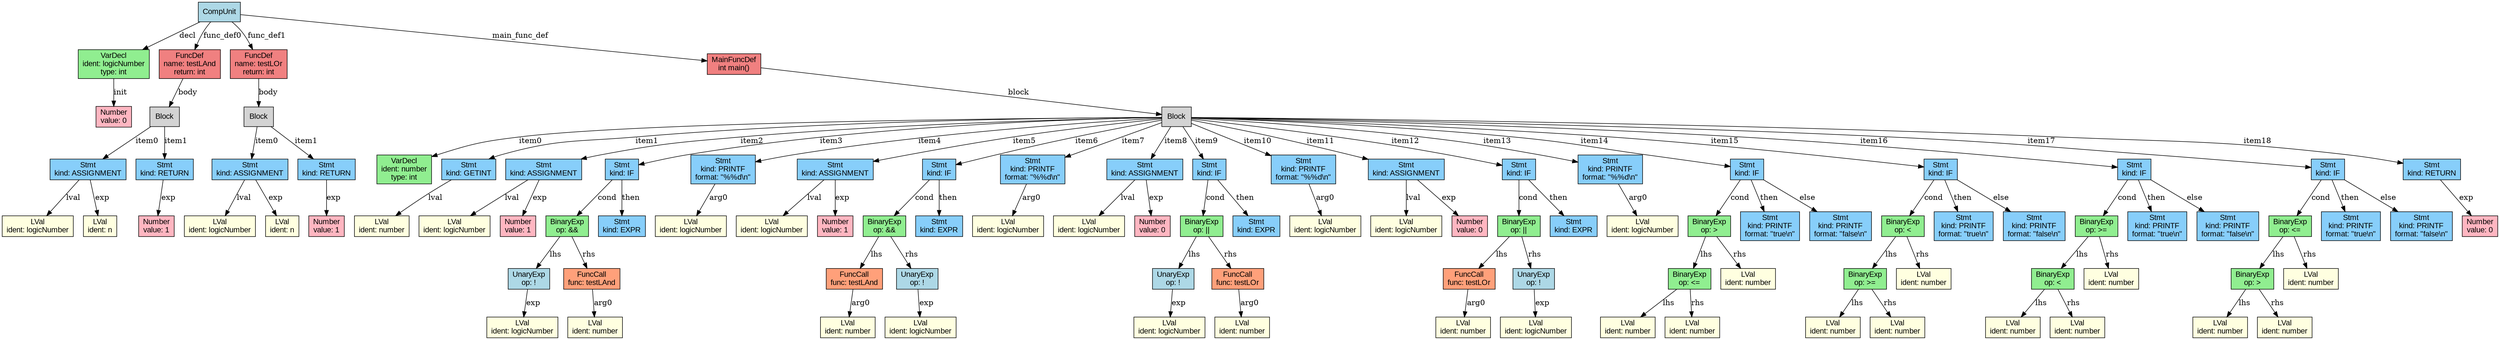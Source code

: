digraph AST {
  node [fontname="Arial"];
  node2 [label="CompUnit", shape=box, style=filled, fillcolor=lightblue];
  node2 -> node1 [label="decl"];
  node1 [label="VarDecl\nident: logicNumber\ntype: int", shape=box, style=filled, fillcolor=lightgreen];
  node1 -> node0 [label="init"];
  node0 [label="Number\nvalue: 0", shape=box, style=filled, fillcolor=lightpink];
  node2 -> node10 [label="func_def0"];
  node10 [label="FuncDef\nname: testLAnd\nreturn: int", shape=box, style=filled, fillcolor=lightcoral];
  node10 -> node6 [label="body"];
  node6 [label="Block", shape=box, style=filled, fillcolor=lightgrey];
  node6 -> node5 [label="item0"];
  node5 [label="Stmt\nkind: ASSIGNMENT", shape=box, style=filled, fillcolor=lightskyblue];
  node5 -> node3 [label="lval"];
  node3 [label="LVal\nident: logicNumber", shape=box, style=filled, fillcolor=lightyellow];
  node5 -> node4 [label="exp"];
  node4 [label="LVal\nident: n", shape=box, style=filled, fillcolor=lightyellow];
  node6 -> node8 [label="item1"];
  node8 [label="Stmt\nkind: RETURN", shape=box, style=filled, fillcolor=lightskyblue];
  node8 -> node7 [label="exp"];
  node7 [label="Number\nvalue: 1", shape=box, style=filled, fillcolor=lightpink];
  node2 -> node18 [label="func_def1"];
  node18 [label="FuncDef\nname: testLOr\nreturn: int", shape=box, style=filled, fillcolor=lightcoral];
  node18 -> node14 [label="body"];
  node14 [label="Block", shape=box, style=filled, fillcolor=lightgrey];
  node14 -> node13 [label="item0"];
  node13 [label="Stmt\nkind: ASSIGNMENT", shape=box, style=filled, fillcolor=lightskyblue];
  node13 -> node11 [label="lval"];
  node11 [label="LVal\nident: logicNumber", shape=box, style=filled, fillcolor=lightyellow];
  node13 -> node12 [label="exp"];
  node12 [label="LVal\nident: n", shape=box, style=filled, fillcolor=lightyellow];
  node14 -> node16 [label="item1"];
  node16 [label="Stmt\nkind: RETURN", shape=box, style=filled, fillcolor=lightskyblue];
  node16 -> node15 [label="exp"];
  node15 [label="Number\nvalue: 1", shape=box, style=filled, fillcolor=lightpink];
  node2 -> node135 [label="main_func_def"];
  node135 [label="MainFuncDef\nint main()", shape=box, style=filled, fillcolor=lightcoral];
  node135 -> node20 [label="block"];
  node20 [label="Block", shape=box, style=filled, fillcolor=lightgrey];
  node20 -> node19 [label="item0"];
  node19 [label="VarDecl\nident: number\ntype: int", shape=box, style=filled, fillcolor=lightgreen];
  node20 -> node22 [label="item1"];
  node22 [label="Stmt\nkind: GETINT", shape=box, style=filled, fillcolor=lightskyblue];
  node22 -> node21 [label="lval"];
  node21 [label="LVal\nident: number", shape=box, style=filled, fillcolor=lightyellow];
  node20 -> node26 [label="item2"];
  node26 [label="Stmt\nkind: ASSIGNMENT", shape=box, style=filled, fillcolor=lightskyblue];
  node26 -> node24 [label="lval"];
  node24 [label="LVal\nident: logicNumber", shape=box, style=filled, fillcolor=lightyellow];
  node26 -> node25 [label="exp"];
  node25 [label="Number\nvalue: 1", shape=box, style=filled, fillcolor=lightpink];
  node20 -> node37 [label="item3"];
  node37 [label="Stmt\nkind: IF", shape=box, style=filled, fillcolor=lightskyblue];
  node37 -> node33 [label="cond"];
  node33 [label="BinaryExp\nop: &&", shape=box, style=filled, fillcolor=lightgreen];
  node33 -> node29 [label="lhs"];
  node29 [label="UnaryExp\nop: !", shape=box, style=filled, fillcolor=lightblue];
  node29 -> node28 [label="exp"];
  node28 [label="LVal\nident: logicNumber", shape=box, style=filled, fillcolor=lightyellow];
  node33 -> node32 [label="rhs"];
  node32 [label="FuncCall\nfunc: testLAnd", shape=box, style=filled, fillcolor=lightsalmon];
  node32 -> node30 [label="arg0"];
  node30 [label="LVal\nident: number", shape=box, style=filled, fillcolor=lightyellow];
  node37 -> node36 [label="then"];
  node36 [label="Stmt\nkind: EXPR", shape=box, style=filled, fillcolor=lightskyblue];
  node20 -> node40 [label="item4"];
  node40 [label="Stmt\nkind: PRINTF\nformat: \"%%d\\n\"", shape=box, style=filled, fillcolor=lightskyblue];
  node40 -> node39 [label="arg0"];
  node39 [label="LVal\nident: logicNumber", shape=box, style=filled, fillcolor=lightyellow];
  node20 -> node44 [label="item5"];
  node44 [label="Stmt\nkind: ASSIGNMENT", shape=box, style=filled, fillcolor=lightskyblue];
  node44 -> node42 [label="lval"];
  node42 [label="LVal\nident: logicNumber", shape=box, style=filled, fillcolor=lightyellow];
  node44 -> node43 [label="exp"];
  node43 [label="Number\nvalue: 1", shape=box, style=filled, fillcolor=lightpink];
  node20 -> node55 [label="item6"];
  node55 [label="Stmt\nkind: IF", shape=box, style=filled, fillcolor=lightskyblue];
  node55 -> node51 [label="cond"];
  node51 [label="BinaryExp\nop: &&", shape=box, style=filled, fillcolor=lightgreen];
  node51 -> node48 [label="lhs"];
  node48 [label="FuncCall\nfunc: testLAnd", shape=box, style=filled, fillcolor=lightsalmon];
  node48 -> node46 [label="arg0"];
  node46 [label="LVal\nident: number", shape=box, style=filled, fillcolor=lightyellow];
  node51 -> node50 [label="rhs"];
  node50 [label="UnaryExp\nop: !", shape=box, style=filled, fillcolor=lightblue];
  node50 -> node49 [label="exp"];
  node49 [label="LVal\nident: logicNumber", shape=box, style=filled, fillcolor=lightyellow];
  node55 -> node54 [label="then"];
  node54 [label="Stmt\nkind: EXPR", shape=box, style=filled, fillcolor=lightskyblue];
  node20 -> node58 [label="item7"];
  node58 [label="Stmt\nkind: PRINTF\nformat: \"%%d\\n\"", shape=box, style=filled, fillcolor=lightskyblue];
  node58 -> node57 [label="arg0"];
  node57 [label="LVal\nident: logicNumber", shape=box, style=filled, fillcolor=lightyellow];
  node20 -> node62 [label="item8"];
  node62 [label="Stmt\nkind: ASSIGNMENT", shape=box, style=filled, fillcolor=lightskyblue];
  node62 -> node60 [label="lval"];
  node60 [label="LVal\nident: logicNumber", shape=box, style=filled, fillcolor=lightyellow];
  node62 -> node61 [label="exp"];
  node61 [label="Number\nvalue: 0", shape=box, style=filled, fillcolor=lightpink];
  node20 -> node73 [label="item9"];
  node73 [label="Stmt\nkind: IF", shape=box, style=filled, fillcolor=lightskyblue];
  node73 -> node69 [label="cond"];
  node69 [label="BinaryExp\nop: ||", shape=box, style=filled, fillcolor=lightgreen];
  node69 -> node65 [label="lhs"];
  node65 [label="UnaryExp\nop: !", shape=box, style=filled, fillcolor=lightblue];
  node65 -> node64 [label="exp"];
  node64 [label="LVal\nident: logicNumber", shape=box, style=filled, fillcolor=lightyellow];
  node69 -> node68 [label="rhs"];
  node68 [label="FuncCall\nfunc: testLOr", shape=box, style=filled, fillcolor=lightsalmon];
  node68 -> node66 [label="arg0"];
  node66 [label="LVal\nident: number", shape=box, style=filled, fillcolor=lightyellow];
  node73 -> node72 [label="then"];
  node72 [label="Stmt\nkind: EXPR", shape=box, style=filled, fillcolor=lightskyblue];
  node20 -> node76 [label="item10"];
  node76 [label="Stmt\nkind: PRINTF\nformat: \"%%d\\n\"", shape=box, style=filled, fillcolor=lightskyblue];
  node76 -> node75 [label="arg0"];
  node75 [label="LVal\nident: logicNumber", shape=box, style=filled, fillcolor=lightyellow];
  node20 -> node80 [label="item11"];
  node80 [label="Stmt\nkind: ASSIGNMENT", shape=box, style=filled, fillcolor=lightskyblue];
  node80 -> node78 [label="lval"];
  node78 [label="LVal\nident: logicNumber", shape=box, style=filled, fillcolor=lightyellow];
  node80 -> node79 [label="exp"];
  node79 [label="Number\nvalue: 0", shape=box, style=filled, fillcolor=lightpink];
  node20 -> node91 [label="item12"];
  node91 [label="Stmt\nkind: IF", shape=box, style=filled, fillcolor=lightskyblue];
  node91 -> node87 [label="cond"];
  node87 [label="BinaryExp\nop: ||", shape=box, style=filled, fillcolor=lightgreen];
  node87 -> node84 [label="lhs"];
  node84 [label="FuncCall\nfunc: testLOr", shape=box, style=filled, fillcolor=lightsalmon];
  node84 -> node82 [label="arg0"];
  node82 [label="LVal\nident: number", shape=box, style=filled, fillcolor=lightyellow];
  node87 -> node86 [label="rhs"];
  node86 [label="UnaryExp\nop: !", shape=box, style=filled, fillcolor=lightblue];
  node86 -> node85 [label="exp"];
  node85 [label="LVal\nident: logicNumber", shape=box, style=filled, fillcolor=lightyellow];
  node91 -> node90 [label="then"];
  node90 [label="Stmt\nkind: EXPR", shape=box, style=filled, fillcolor=lightskyblue];
  node20 -> node94 [label="item13"];
  node94 [label="Stmt\nkind: PRINTF\nformat: \"%%d\\n\"", shape=box, style=filled, fillcolor=lightskyblue];
  node94 -> node93 [label="arg0"];
  node93 [label="LVal\nident: logicNumber", shape=box, style=filled, fillcolor=lightyellow];
  node20 -> node103 [label="item14"];
  node103 [label="Stmt\nkind: IF", shape=box, style=filled, fillcolor=lightskyblue];
  node103 -> node100 [label="cond"];
  node100 [label="BinaryExp\nop: >", shape=box, style=filled, fillcolor=lightgreen];
  node100 -> node98 [label="lhs"];
  node98 [label="BinaryExp\nop: <=", shape=box, style=filled, fillcolor=lightgreen];
  node98 -> node96 [label="lhs"];
  node96 [label="LVal\nident: number", shape=box, style=filled, fillcolor=lightyellow];
  node98 -> node97 [label="rhs"];
  node97 [label="LVal\nident: number", shape=box, style=filled, fillcolor=lightyellow];
  node100 -> node99 [label="rhs"];
  node99 [label="LVal\nident: number", shape=box, style=filled, fillcolor=lightyellow];
  node103 -> node101 [label="then"];
  node101 [label="Stmt\nkind: PRINTF\nformat: \"true\\n\"", shape=box, style=filled, fillcolor=lightskyblue];
  node103 -> node102 [label="else"];
  node102 [label="Stmt\nkind: PRINTF\nformat: \"false\\n\"", shape=box, style=filled, fillcolor=lightskyblue];
  node20 -> node112 [label="item15"];
  node112 [label="Stmt\nkind: IF", shape=box, style=filled, fillcolor=lightskyblue];
  node112 -> node109 [label="cond"];
  node109 [label="BinaryExp\nop: <", shape=box, style=filled, fillcolor=lightgreen];
  node109 -> node107 [label="lhs"];
  node107 [label="BinaryExp\nop: >=", shape=box, style=filled, fillcolor=lightgreen];
  node107 -> node105 [label="lhs"];
  node105 [label="LVal\nident: number", shape=box, style=filled, fillcolor=lightyellow];
  node107 -> node106 [label="rhs"];
  node106 [label="LVal\nident: number", shape=box, style=filled, fillcolor=lightyellow];
  node109 -> node108 [label="rhs"];
  node108 [label="LVal\nident: number", shape=box, style=filled, fillcolor=lightyellow];
  node112 -> node110 [label="then"];
  node110 [label="Stmt\nkind: PRINTF\nformat: \"true\\n\"", shape=box, style=filled, fillcolor=lightskyblue];
  node112 -> node111 [label="else"];
  node111 [label="Stmt\nkind: PRINTF\nformat: \"false\\n\"", shape=box, style=filled, fillcolor=lightskyblue];
  node20 -> node121 [label="item16"];
  node121 [label="Stmt\nkind: IF", shape=box, style=filled, fillcolor=lightskyblue];
  node121 -> node118 [label="cond"];
  node118 [label="BinaryExp\nop: >=", shape=box, style=filled, fillcolor=lightgreen];
  node118 -> node116 [label="lhs"];
  node116 [label="BinaryExp\nop: <", shape=box, style=filled, fillcolor=lightgreen];
  node116 -> node114 [label="lhs"];
  node114 [label="LVal\nident: number", shape=box, style=filled, fillcolor=lightyellow];
  node116 -> node115 [label="rhs"];
  node115 [label="LVal\nident: number", shape=box, style=filled, fillcolor=lightyellow];
  node118 -> node117 [label="rhs"];
  node117 [label="LVal\nident: number", shape=box, style=filled, fillcolor=lightyellow];
  node121 -> node119 [label="then"];
  node119 [label="Stmt\nkind: PRINTF\nformat: \"true\\n\"", shape=box, style=filled, fillcolor=lightskyblue];
  node121 -> node120 [label="else"];
  node120 [label="Stmt\nkind: PRINTF\nformat: \"false\\n\"", shape=box, style=filled, fillcolor=lightskyblue];
  node20 -> node130 [label="item17"];
  node130 [label="Stmt\nkind: IF", shape=box, style=filled, fillcolor=lightskyblue];
  node130 -> node127 [label="cond"];
  node127 [label="BinaryExp\nop: <=", shape=box, style=filled, fillcolor=lightgreen];
  node127 -> node125 [label="lhs"];
  node125 [label="BinaryExp\nop: >", shape=box, style=filled, fillcolor=lightgreen];
  node125 -> node123 [label="lhs"];
  node123 [label="LVal\nident: number", shape=box, style=filled, fillcolor=lightyellow];
  node125 -> node124 [label="rhs"];
  node124 [label="LVal\nident: number", shape=box, style=filled, fillcolor=lightyellow];
  node127 -> node126 [label="rhs"];
  node126 [label="LVal\nident: number", shape=box, style=filled, fillcolor=lightyellow];
  node130 -> node128 [label="then"];
  node128 [label="Stmt\nkind: PRINTF\nformat: \"true\\n\"", shape=box, style=filled, fillcolor=lightskyblue];
  node130 -> node129 [label="else"];
  node129 [label="Stmt\nkind: PRINTF\nformat: \"false\\n\"", shape=box, style=filled, fillcolor=lightskyblue];
  node20 -> node133 [label="item18"];
  node133 [label="Stmt\nkind: RETURN", shape=box, style=filled, fillcolor=lightskyblue];
  node133 -> node132 [label="exp"];
  node132 [label="Number\nvalue: 0", shape=box, style=filled, fillcolor=lightpink];
}
